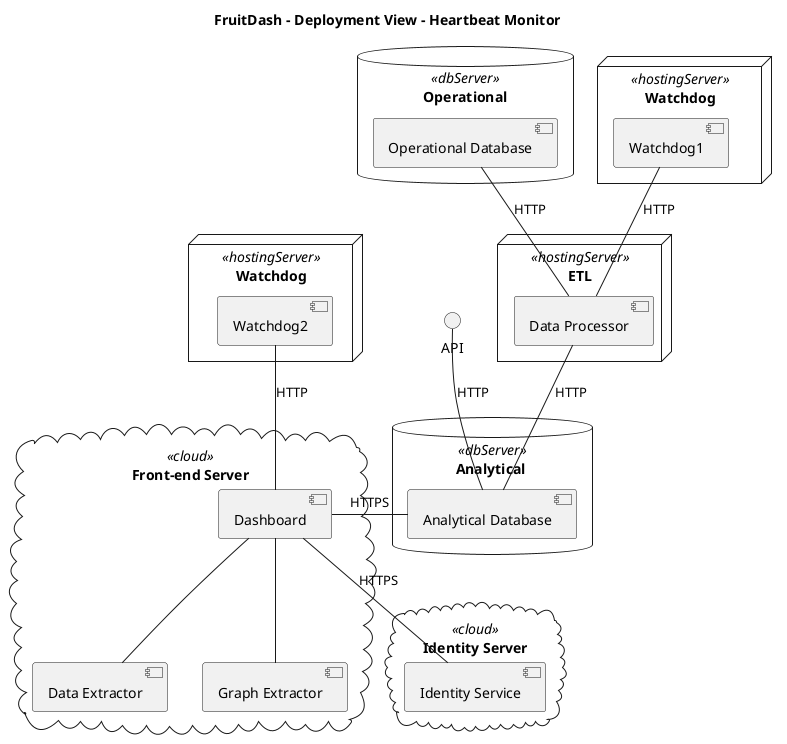 @startuml
title FruitDash - Deployment View - Heartbeat Monitor

cloud "Front-end Server" as appcloud <<cloud>> {
 [Dashboard] as DASH
 [Data Extractor] as DE
 [Graph Extractor] as GE
}
cloud "Identity Server" as identitycloud <<cloud>> {
 [Identity Service] as IS
}

database "Analytical " as analyticaldb <<dbServer>>  {
 [Analytical Database] as ADB
}
database "Operational" as operationaldb <<dbServer>> {
 [Operational Database] as ODB
}

node "ETL" as transformer <<hostingServer>> {
    [Data Processor] as T
}
' node "Data API" as dataapi <<hostingServer>> {
'     [Data API] as API
' }
node "Watchdog" as watchdog1 <<hostingServer>> {
    [Watchdog1] as WTD1
}
node "Watchdog" as watchdog2 <<hostingServer>> {
    [Watchdog2] as WTD2
}

' Identity
' API -- IS: HTTPS
DASH -- IS: HTTPS

' Dashboard interactions
DASH -- DE
DASH -- GE
' DASH - API: HTTPS
DASH - ADB: HTTPS

' Data Transformer
ODB -- T: HTTP
T -- ADB: HTTP

' Data sourcing
API -- ADB: HTTP

' Watchdog
WTD1 -- T: HTTP 
WTD2 -- DASH: HTTP

@enduml